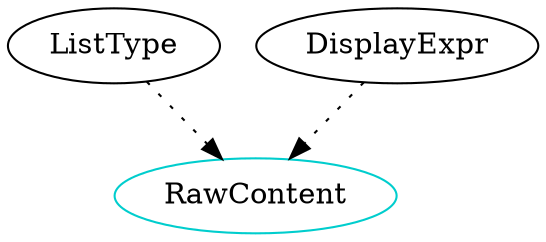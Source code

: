 digraph rawcontent {

    ListType -> RawContent [style="dotted"];
    DisplayExpr -> RawContent [style="dotted"];

    /* definitions for each type component */
	RawContent 	    [shape=oval, color=cyan3, label="RawContent"];
}

/* dot -Tpng sample.dot -o sample.png */
